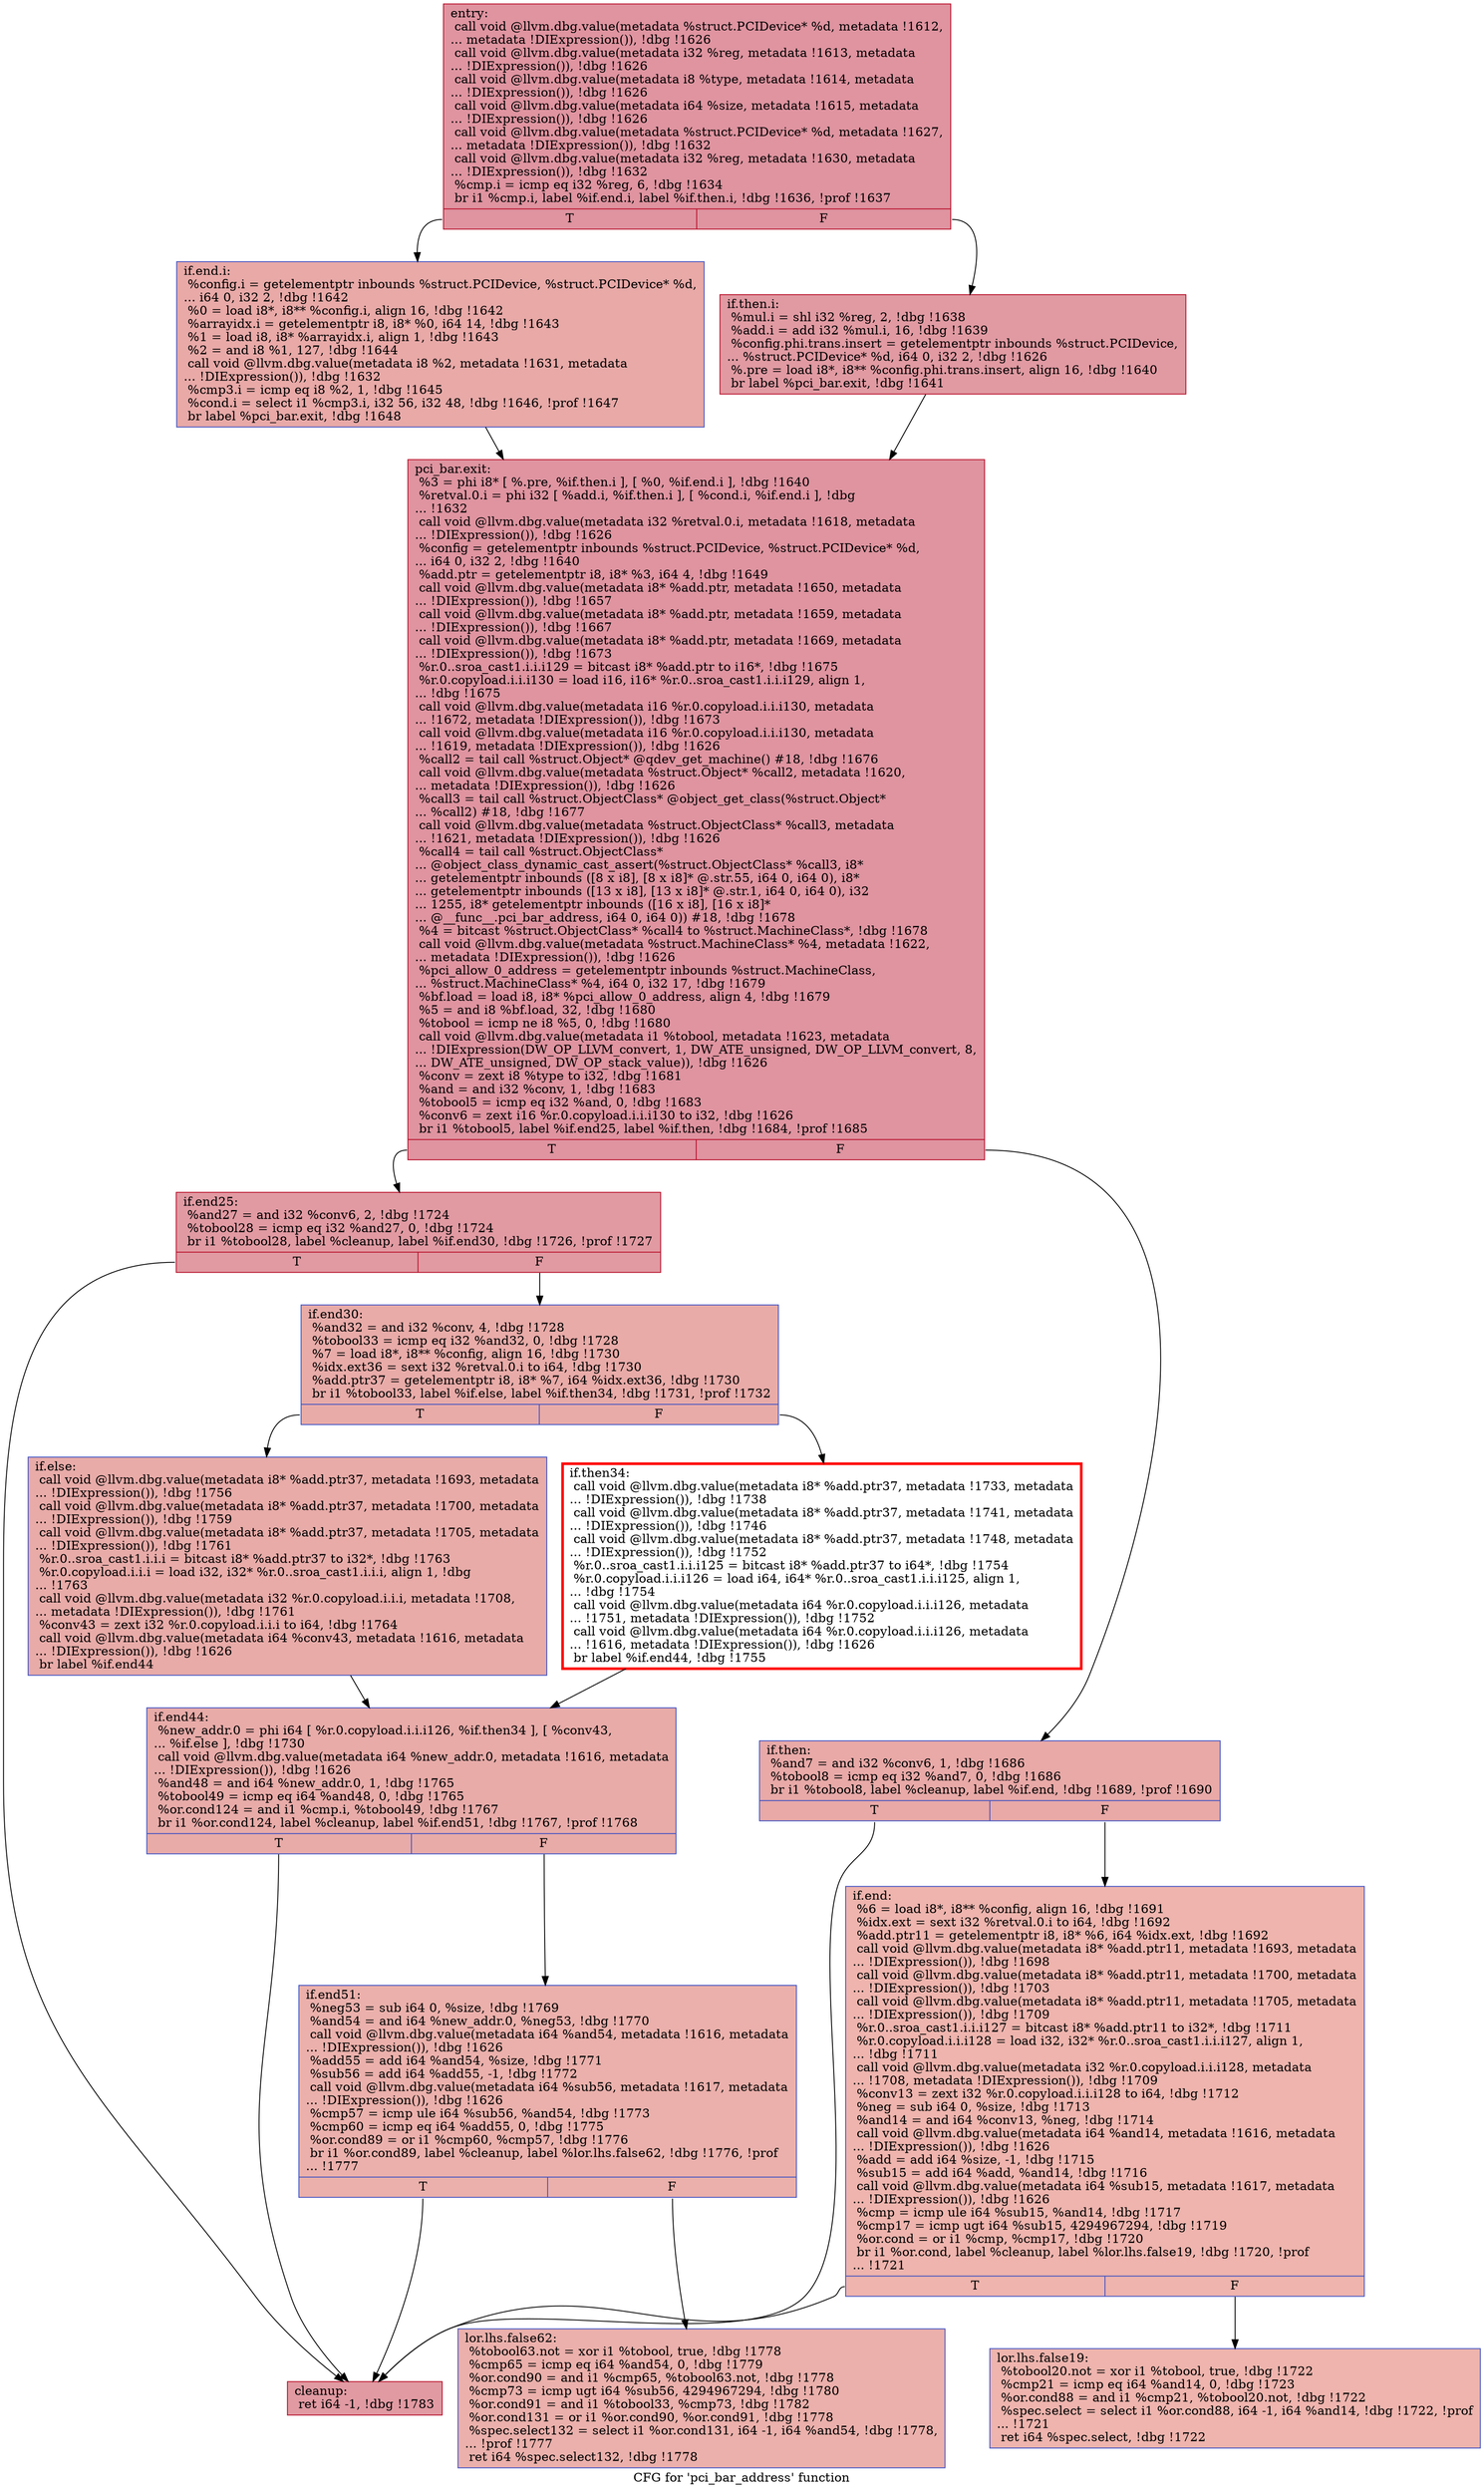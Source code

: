 digraph "CFG for 'pci_bar_address' function" {
	label="CFG for 'pci_bar_address' function";

	Node0x55ff9ec7bed0 [shape=record,color="#b70d28ff", style=filled, fillcolor="#b70d2870",label="{entry:\l  call void @llvm.dbg.value(metadata %struct.PCIDevice* %d, metadata !1612,\l... metadata !DIExpression()), !dbg !1626\l  call void @llvm.dbg.value(metadata i32 %reg, metadata !1613, metadata\l... !DIExpression()), !dbg !1626\l  call void @llvm.dbg.value(metadata i8 %type, metadata !1614, metadata\l... !DIExpression()), !dbg !1626\l  call void @llvm.dbg.value(metadata i64 %size, metadata !1615, metadata\l... !DIExpression()), !dbg !1626\l  call void @llvm.dbg.value(metadata %struct.PCIDevice* %d, metadata !1627,\l... metadata !DIExpression()), !dbg !1632\l  call void @llvm.dbg.value(metadata i32 %reg, metadata !1630, metadata\l... !DIExpression()), !dbg !1632\l  %cmp.i = icmp eq i32 %reg, 6, !dbg !1634\l  br i1 %cmp.i, label %if.end.i, label %if.then.i, !dbg !1636, !prof !1637\l|{<s0>T|<s1>F}}"];
	Node0x55ff9ec7bed0:s0 -> Node0x55ff9f06d530;
	Node0x55ff9ec7bed0:s1 -> Node0x55ff9e4c3bf0;
	Node0x55ff9e4c3bf0 [shape=record,color="#b70d28ff", style=filled, fillcolor="#bb1b2c70",label="{if.then.i:                                        \l  %mul.i = shl i32 %reg, 2, !dbg !1638\l  %add.i = add i32 %mul.i, 16, !dbg !1639\l  %config.phi.trans.insert = getelementptr inbounds %struct.PCIDevice,\l... %struct.PCIDevice* %d, i64 0, i32 2, !dbg !1626\l  %.pre = load i8*, i8** %config.phi.trans.insert, align 16, !dbg !1640\l  br label %pci_bar.exit, !dbg !1641\l}"];
	Node0x55ff9e4c3bf0 -> Node0x55ff9f210830;
	Node0x55ff9f06d530 [shape=record,color="#3d50c3ff", style=filled, fillcolor="#ca3b3770",label="{if.end.i:                                         \l  %config.i = getelementptr inbounds %struct.PCIDevice, %struct.PCIDevice* %d,\l... i64 0, i32 2, !dbg !1642\l  %0 = load i8*, i8** %config.i, align 16, !dbg !1642\l  %arrayidx.i = getelementptr i8, i8* %0, i64 14, !dbg !1643\l  %1 = load i8, i8* %arrayidx.i, align 1, !dbg !1643\l  %2 = and i8 %1, 127, !dbg !1644\l  call void @llvm.dbg.value(metadata i8 %2, metadata !1631, metadata\l... !DIExpression()), !dbg !1632\l  %cmp3.i = icmp eq i8 %2, 1, !dbg !1645\l  %cond.i = select i1 %cmp3.i, i32 56, i32 48, !dbg !1646, !prof !1647\l  br label %pci_bar.exit, !dbg !1648\l}"];
	Node0x55ff9f06d530 -> Node0x55ff9f210830;
	Node0x55ff9f210830 [shape=record,color="#b70d28ff", style=filled, fillcolor="#b70d2870",label="{pci_bar.exit:                                     \l  %3 = phi i8* [ %.pre, %if.then.i ], [ %0, %if.end.i ], !dbg !1640\l  %retval.0.i = phi i32 [ %add.i, %if.then.i ], [ %cond.i, %if.end.i ], !dbg\l... !1632\l  call void @llvm.dbg.value(metadata i32 %retval.0.i, metadata !1618, metadata\l... !DIExpression()), !dbg !1626\l  %config = getelementptr inbounds %struct.PCIDevice, %struct.PCIDevice* %d,\l... i64 0, i32 2, !dbg !1640\l  %add.ptr = getelementptr i8, i8* %3, i64 4, !dbg !1649\l  call void @llvm.dbg.value(metadata i8* %add.ptr, metadata !1650, metadata\l... !DIExpression()), !dbg !1657\l  call void @llvm.dbg.value(metadata i8* %add.ptr, metadata !1659, metadata\l... !DIExpression()), !dbg !1667\l  call void @llvm.dbg.value(metadata i8* %add.ptr, metadata !1669, metadata\l... !DIExpression()), !dbg !1673\l  %r.0..sroa_cast1.i.i.i129 = bitcast i8* %add.ptr to i16*, !dbg !1675\l  %r.0.copyload.i.i.i130 = load i16, i16* %r.0..sroa_cast1.i.i.i129, align 1,\l... !dbg !1675\l  call void @llvm.dbg.value(metadata i16 %r.0.copyload.i.i.i130, metadata\l... !1672, metadata !DIExpression()), !dbg !1673\l  call void @llvm.dbg.value(metadata i16 %r.0.copyload.i.i.i130, metadata\l... !1619, metadata !DIExpression()), !dbg !1626\l  %call2 = tail call %struct.Object* @qdev_get_machine() #18, !dbg !1676\l  call void @llvm.dbg.value(metadata %struct.Object* %call2, metadata !1620,\l... metadata !DIExpression()), !dbg !1626\l  %call3 = tail call %struct.ObjectClass* @object_get_class(%struct.Object*\l... %call2) #18, !dbg !1677\l  call void @llvm.dbg.value(metadata %struct.ObjectClass* %call3, metadata\l... !1621, metadata !DIExpression()), !dbg !1626\l  %call4 = tail call %struct.ObjectClass*\l... @object_class_dynamic_cast_assert(%struct.ObjectClass* %call3, i8*\l... getelementptr inbounds ([8 x i8], [8 x i8]* @.str.55, i64 0, i64 0), i8*\l... getelementptr inbounds ([13 x i8], [13 x i8]* @.str.1, i64 0, i64 0), i32\l... 1255, i8* getelementptr inbounds ([16 x i8], [16 x i8]*\l... @__func__.pci_bar_address, i64 0, i64 0)) #18, !dbg !1678\l  %4 = bitcast %struct.ObjectClass* %call4 to %struct.MachineClass*, !dbg !1678\l  call void @llvm.dbg.value(metadata %struct.MachineClass* %4, metadata !1622,\l... metadata !DIExpression()), !dbg !1626\l  %pci_allow_0_address = getelementptr inbounds %struct.MachineClass,\l... %struct.MachineClass* %4, i64 0, i32 17, !dbg !1679\l  %bf.load = load i8, i8* %pci_allow_0_address, align 4, !dbg !1679\l  %5 = and i8 %bf.load, 32, !dbg !1680\l  %tobool = icmp ne i8 %5, 0, !dbg !1680\l  call void @llvm.dbg.value(metadata i1 %tobool, metadata !1623, metadata\l... !DIExpression(DW_OP_LLVM_convert, 1, DW_ATE_unsigned, DW_OP_LLVM_convert, 8,\l... DW_ATE_unsigned, DW_OP_stack_value)), !dbg !1626\l  %conv = zext i8 %type to i32, !dbg !1681\l  %and = and i32 %conv, 1, !dbg !1683\l  %tobool5 = icmp eq i32 %and, 0, !dbg !1683\l  %conv6 = zext i16 %r.0.copyload.i.i.i130 to i32, !dbg !1626\l  br i1 %tobool5, label %if.end25, label %if.then, !dbg !1684, !prof !1685\l|{<s0>T|<s1>F}}"];
	Node0x55ff9f210830:s0 -> Node0x55ff9f03ead0;
	Node0x55ff9f210830:s1 -> Node0x55ff9f03ea60;
	Node0x55ff9f03ea60 [shape=record,color="#3d50c3ff", style=filled, fillcolor="#ca3b3770",label="{if.then:                                          \l  %and7 = and i32 %conv6, 1, !dbg !1686\l  %tobool8 = icmp eq i32 %and7, 0, !dbg !1686\l  br i1 %tobool8, label %cleanup, label %if.end, !dbg !1689, !prof !1690\l|{<s0>T|<s1>F}}"];
	Node0x55ff9f03ea60:s0 -> Node0x55ff9f03f7a0;
	Node0x55ff9f03ea60:s1 -> Node0x55ff9f03f060;
	Node0x55ff9f03f060 [shape=record,color="#3d50c3ff", style=filled, fillcolor="#d8564670",label="{if.end:                                           \l  %6 = load i8*, i8** %config, align 16, !dbg !1691\l  %idx.ext = sext i32 %retval.0.i to i64, !dbg !1692\l  %add.ptr11 = getelementptr i8, i8* %6, i64 %idx.ext, !dbg !1692\l  call void @llvm.dbg.value(metadata i8* %add.ptr11, metadata !1693, metadata\l... !DIExpression()), !dbg !1698\l  call void @llvm.dbg.value(metadata i8* %add.ptr11, metadata !1700, metadata\l... !DIExpression()), !dbg !1703\l  call void @llvm.dbg.value(metadata i8* %add.ptr11, metadata !1705, metadata\l... !DIExpression()), !dbg !1709\l  %r.0..sroa_cast1.i.i.i127 = bitcast i8* %add.ptr11 to i32*, !dbg !1711\l  %r.0.copyload.i.i.i128 = load i32, i32* %r.0..sroa_cast1.i.i.i127, align 1,\l... !dbg !1711\l  call void @llvm.dbg.value(metadata i32 %r.0.copyload.i.i.i128, metadata\l... !1708, metadata !DIExpression()), !dbg !1709\l  %conv13 = zext i32 %r.0.copyload.i.i.i128 to i64, !dbg !1712\l  %neg = sub i64 0, %size, !dbg !1713\l  %and14 = and i64 %conv13, %neg, !dbg !1714\l  call void @llvm.dbg.value(metadata i64 %and14, metadata !1616, metadata\l... !DIExpression()), !dbg !1626\l  %add = add i64 %size, -1, !dbg !1715\l  %sub15 = add i64 %add, %and14, !dbg !1716\l  call void @llvm.dbg.value(metadata i64 %sub15, metadata !1617, metadata\l... !DIExpression()), !dbg !1626\l  %cmp = icmp ule i64 %sub15, %and14, !dbg !1717\l  %cmp17 = icmp ugt i64 %sub15, 4294967294, !dbg !1719\l  %or.cond = or i1 %cmp, %cmp17, !dbg !1720\l  br i1 %or.cond, label %cleanup, label %lor.lhs.false19, !dbg !1720, !prof\l... !1721\l|{<s0>T|<s1>F}}"];
	Node0x55ff9f03f060:s0 -> Node0x55ff9f03f7a0;
	Node0x55ff9f03f060:s1 -> Node0x55ff9f041350;
	Node0x55ff9f041350 [shape=record,color="#3d50c3ff", style=filled, fillcolor="#d8564670",label="{lor.lhs.false19:                                  \l  %tobool20.not = xor i1 %tobool, true, !dbg !1722\l  %cmp21 = icmp eq i64 %and14, 0, !dbg !1723\l  %or.cond88 = and i1 %cmp21, %tobool20.not, !dbg !1722\l  %spec.select = select i1 %or.cond88, i64 -1, i64 %and14, !dbg !1722, !prof\l... !1721\l  ret i64 %spec.select, !dbg !1722\l}"];
	Node0x55ff9f03ead0 [shape=record,color="#b70d28ff", style=filled, fillcolor="#bb1b2c70",label="{if.end25:                                         \l  %and27 = and i32 %conv6, 2, !dbg !1724\l  %tobool28 = icmp eq i32 %and27, 0, !dbg !1724\l  br i1 %tobool28, label %cleanup, label %if.end30, !dbg !1726, !prof !1727\l|{<s0>T|<s1>F}}"];
	Node0x55ff9f03ead0:s0 -> Node0x55ff9f03f7a0;
	Node0x55ff9f03ead0:s1 -> Node0x55ff9f042540;
	Node0x55ff9f042540 [shape=record,color="#3d50c3ff", style=filled, fillcolor="#cc403a70",label="{if.end30:                                         \l  %and32 = and i32 %conv, 4, !dbg !1728\l  %tobool33 = icmp eq i32 %and32, 0, !dbg !1728\l  %7 = load i8*, i8** %config, align 16, !dbg !1730\l  %idx.ext36 = sext i32 %retval.0.i to i64, !dbg !1730\l  %add.ptr37 = getelementptr i8, i8* %7, i64 %idx.ext36, !dbg !1730\l  br i1 %tobool33, label %if.else, label %if.then34, !dbg !1731, !prof !1732\l|{<s0>T|<s1>F}}"];
	Node0x55ff9f042540:s0 -> Node0x55ff9f042dc0;
	Node0x55ff9f042540:s1 -> Node0x55ff9f042d20;
	Node0x55ff9f042d20 [shape=record,penwidth=3.0, color="red",label="{if.then34:                                        \l  call void @llvm.dbg.value(metadata i8* %add.ptr37, metadata !1733, metadata\l... !DIExpression()), !dbg !1738\l  call void @llvm.dbg.value(metadata i8* %add.ptr37, metadata !1741, metadata\l... !DIExpression()), !dbg !1746\l  call void @llvm.dbg.value(metadata i8* %add.ptr37, metadata !1748, metadata\l... !DIExpression()), !dbg !1752\l  %r.0..sroa_cast1.i.i.i125 = bitcast i8* %add.ptr37 to i64*, !dbg !1754\l  %r.0.copyload.i.i.i126 = load i64, i64* %r.0..sroa_cast1.i.i.i125, align 1,\l... !dbg !1754\l  call void @llvm.dbg.value(metadata i64 %r.0.copyload.i.i.i126, metadata\l... !1751, metadata !DIExpression()), !dbg !1752\l  call void @llvm.dbg.value(metadata i64 %r.0.copyload.i.i.i126, metadata\l... !1616, metadata !DIExpression()), !dbg !1626\l  br label %if.end44, !dbg !1755\l}"];
	Node0x55ff9f042d20 -> Node0x55ff9f042d70;
	Node0x55ff9f042dc0 [shape=record,color="#3d50c3ff", style=filled, fillcolor="#cc403a70",label="{if.else:                                          \l  call void @llvm.dbg.value(metadata i8* %add.ptr37, metadata !1693, metadata\l... !DIExpression()), !dbg !1756\l  call void @llvm.dbg.value(metadata i8* %add.ptr37, metadata !1700, metadata\l... !DIExpression()), !dbg !1759\l  call void @llvm.dbg.value(metadata i8* %add.ptr37, metadata !1705, metadata\l... !DIExpression()), !dbg !1761\l  %r.0..sroa_cast1.i.i.i = bitcast i8* %add.ptr37 to i32*, !dbg !1763\l  %r.0.copyload.i.i.i = load i32, i32* %r.0..sroa_cast1.i.i.i, align 1, !dbg\l... !1763\l  call void @llvm.dbg.value(metadata i32 %r.0.copyload.i.i.i, metadata !1708,\l... metadata !DIExpression()), !dbg !1761\l  %conv43 = zext i32 %r.0.copyload.i.i.i to i64, !dbg !1764\l  call void @llvm.dbg.value(metadata i64 %conv43, metadata !1616, metadata\l... !DIExpression()), !dbg !1626\l  br label %if.end44\l}"];
	Node0x55ff9f042dc0 -> Node0x55ff9f042d70;
	Node0x55ff9f042d70 [shape=record,color="#3d50c3ff", style=filled, fillcolor="#cc403a70",label="{if.end44:                                         \l  %new_addr.0 = phi i64 [ %r.0.copyload.i.i.i126, %if.then34 ], [ %conv43,\l... %if.else ], !dbg !1730\l  call void @llvm.dbg.value(metadata i64 %new_addr.0, metadata !1616, metadata\l... !DIExpression()), !dbg !1626\l  %and48 = and i64 %new_addr.0, 1, !dbg !1765\l  %tobool49 = icmp eq i64 %and48, 0, !dbg !1765\l  %or.cond124 = and i1 %cmp.i, %tobool49, !dbg !1767\l  br i1 %or.cond124, label %cleanup, label %if.end51, !dbg !1767, !prof !1768\l|{<s0>T|<s1>F}}"];
	Node0x55ff9f042d70:s0 -> Node0x55ff9f03f7a0;
	Node0x55ff9f042d70:s1 -> Node0x55ff9f045540;
	Node0x55ff9f045540 [shape=record,color="#3d50c3ff", style=filled, fillcolor="#d24b4070",label="{if.end51:                                         \l  %neg53 = sub i64 0, %size, !dbg !1769\l  %and54 = and i64 %new_addr.0, %neg53, !dbg !1770\l  call void @llvm.dbg.value(metadata i64 %and54, metadata !1616, metadata\l... !DIExpression()), !dbg !1626\l  %add55 = add i64 %and54, %size, !dbg !1771\l  %sub56 = add i64 %add55, -1, !dbg !1772\l  call void @llvm.dbg.value(metadata i64 %sub56, metadata !1617, metadata\l... !DIExpression()), !dbg !1626\l  %cmp57 = icmp ule i64 %sub56, %and54, !dbg !1773\l  %cmp60 = icmp eq i64 %add55, 0, !dbg !1775\l  %or.cond89 = or i1 %cmp60, %cmp57, !dbg !1776\l  br i1 %or.cond89, label %cleanup, label %lor.lhs.false62, !dbg !1776, !prof\l... !1777\l|{<s0>T|<s1>F}}"];
	Node0x55ff9f045540:s0 -> Node0x55ff9f03f7a0;
	Node0x55ff9f045540:s1 -> Node0x55ff9ef53070;
	Node0x55ff9ef53070 [shape=record,color="#3d50c3ff", style=filled, fillcolor="#d24b4070",label="{lor.lhs.false62:                                  \l  %tobool63.not = xor i1 %tobool, true, !dbg !1778\l  %cmp65 = icmp eq i64 %and54, 0, !dbg !1779\l  %or.cond90 = and i1 %cmp65, %tobool63.not, !dbg !1778\l  %cmp73 = icmp ugt i64 %sub56, 4294967294, !dbg !1780\l  %or.cond91 = and i1 %tobool33, %cmp73, !dbg !1782\l  %or.cond131 = or i1 %or.cond90, %or.cond91, !dbg !1778\l  %spec.select132 = select i1 %or.cond131, i64 -1, i64 %and54, !dbg !1778,\l... !prof !1777\l  ret i64 %spec.select132, !dbg !1778\l}"];
	Node0x55ff9f03f7a0 [shape=record,color="#b70d28ff", style=filled, fillcolor="#bb1b2c70",label="{cleanup:                                          \l  ret i64 -1, !dbg !1783\l}"];
}
